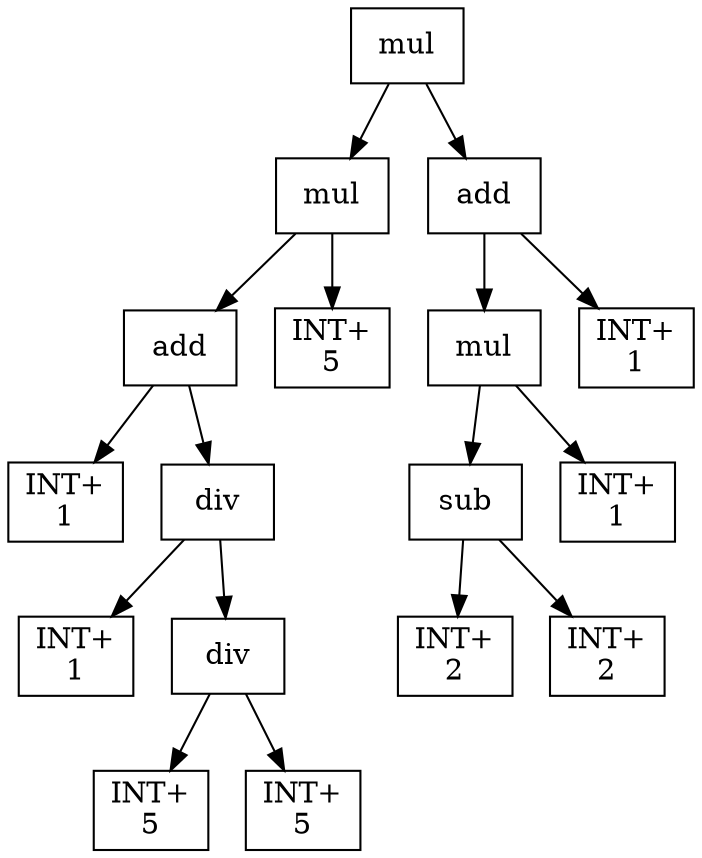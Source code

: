 digraph expr {
  node [shape=box];
  n1 [label="mul"];
  n2 [label="mul"];
  n3 [label="add"];
  n4 [label="INT+\n1"];
  n5 [label="div"];
  n6 [label="INT+\n1"];
  n7 [label="div"];
  n8 [label="INT+\n5"];
  n9 [label="INT+\n5"];
  n7 -> n8;
  n7 -> n9;
  n5 -> n6;
  n5 -> n7;
  n3 -> n4;
  n3 -> n5;
  n10 [label="INT+\n5"];
  n2 -> n3;
  n2 -> n10;
  n11 [label="add"];
  n12 [label="mul"];
  n13 [label="sub"];
  n14 [label="INT+\n2"];
  n15 [label="INT+\n2"];
  n13 -> n14;
  n13 -> n15;
  n16 [label="INT+\n1"];
  n12 -> n13;
  n12 -> n16;
  n17 [label="INT+\n1"];
  n11 -> n12;
  n11 -> n17;
  n1 -> n2;
  n1 -> n11;
}